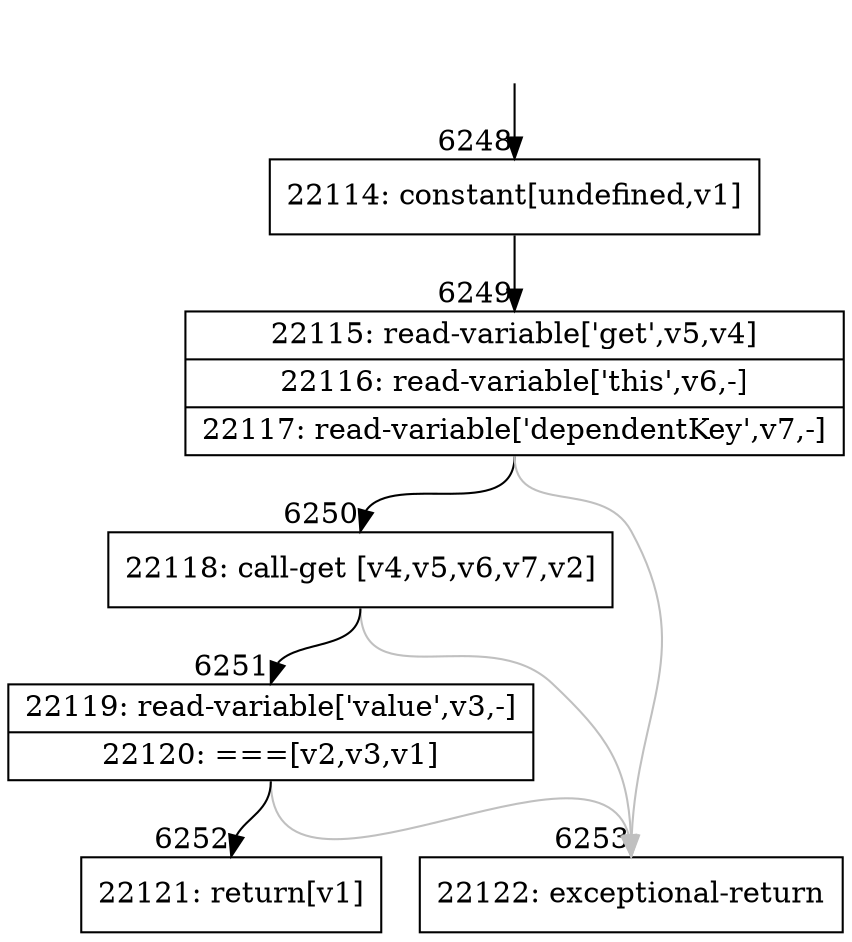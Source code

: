digraph {
rankdir="TD"
BB_entry509[shape=none,label=""];
BB_entry509 -> BB6248 [tailport=s, headport=n, headlabel="    6248"]
BB6248 [shape=record label="{22114: constant[undefined,v1]}" ] 
BB6248 -> BB6249 [tailport=s, headport=n, headlabel="      6249"]
BB6249 [shape=record label="{22115: read-variable['get',v5,v4]|22116: read-variable['this',v6,-]|22117: read-variable['dependentKey',v7,-]}" ] 
BB6249 -> BB6250 [tailport=s, headport=n, headlabel="      6250"]
BB6249 -> BB6253 [tailport=s, headport=n, color=gray, headlabel="      6253"]
BB6250 [shape=record label="{22118: call-get [v4,v5,v6,v7,v2]}" ] 
BB6250 -> BB6251 [tailport=s, headport=n, headlabel="      6251"]
BB6250 -> BB6253 [tailport=s, headport=n, color=gray]
BB6251 [shape=record label="{22119: read-variable['value',v3,-]|22120: ===[v2,v3,v1]}" ] 
BB6251 -> BB6252 [tailport=s, headport=n, headlabel="      6252"]
BB6251 -> BB6253 [tailport=s, headport=n, color=gray]
BB6252 [shape=record label="{22121: return[v1]}" ] 
BB6253 [shape=record label="{22122: exceptional-return}" ] 
//#$~ 11465
}
